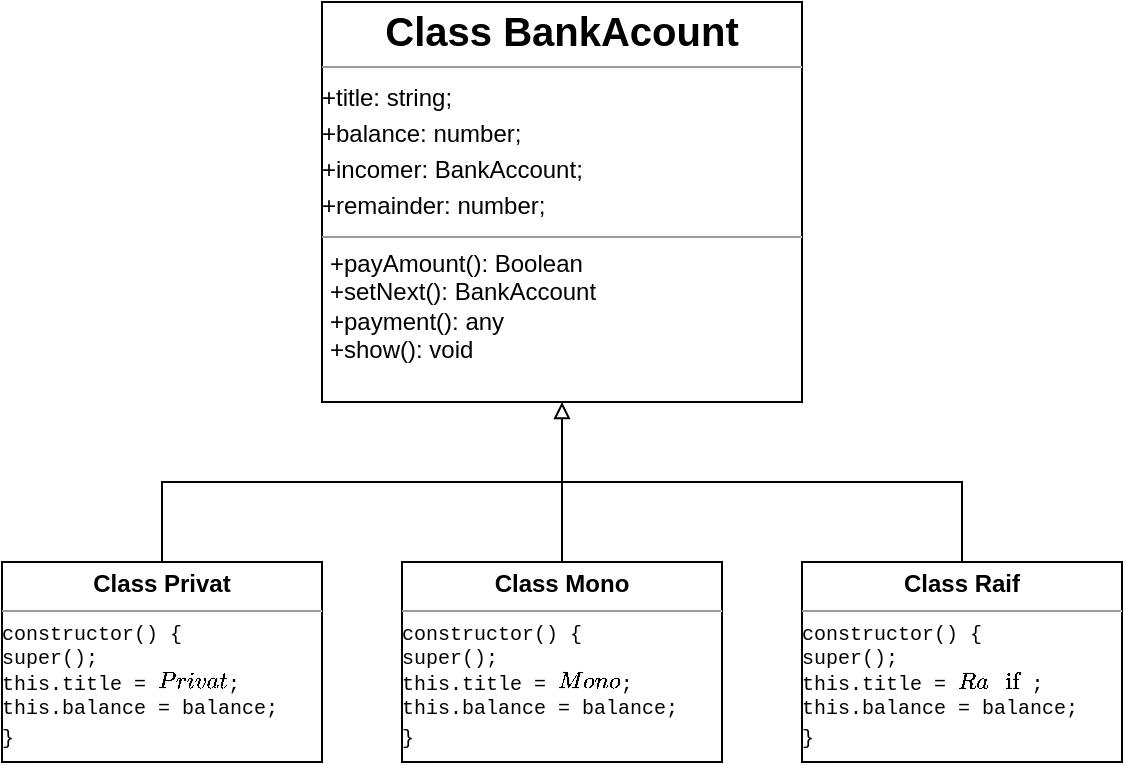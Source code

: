 <mxfile version="16.0.2" type="device" pages="10"><diagram id="sS_wvnrKtiLo4W0GZ44W" name="CoR"><mxGraphModel dx="1746" dy="1125" grid="1" gridSize="10" guides="1" tooltips="1" connect="1" arrows="1" fold="1" page="0" pageScale="1" pageWidth="827" pageHeight="1169" math="0" shadow="0"><root><mxCell id="t6cefvRmLIz1YrdxxtjX-0"/><mxCell id="t6cefvRmLIz1YrdxxtjX-1" parent="t6cefvRmLIz1YrdxxtjX-0"/><mxCell id="0MhxVq8Q-_PrkDxGIXTL-0" value="&lt;p style=&quot;margin: 4px 0px 0px ; text-align: center ; line-height: 1.1&quot;&gt;&lt;b&gt;&lt;font style=&quot;font-size: 20px&quot;&gt;Class BankAcount&lt;/font&gt;&lt;/b&gt;&lt;/p&gt;&lt;hr size=&quot;1&quot;&gt;&lt;div style=&quot;line-height: 18px&quot;&gt;&lt;div&gt;+title: string;&lt;/div&gt;&lt;div&gt;    +balance: number;&lt;/div&gt;&lt;div&gt;    +incomer: BankAccount;&lt;/div&gt;&lt;div&gt;    +remainder: number;&lt;/div&gt;&lt;/div&gt;&lt;hr size=&quot;1&quot;&gt;&lt;p style=&quot;margin: 0px 0px 0px 4px&quot;&gt;+payAmount(): Boolean&lt;/p&gt;&lt;p style=&quot;margin: 0px 0px 0px 4px&quot;&gt;+setNext():&amp;nbsp;BankAccount&lt;/p&gt;&lt;p style=&quot;margin: 0px 0px 0px 4px&quot;&gt;+payment(): any&lt;/p&gt;&lt;p style=&quot;margin: 0px 0px 0px 4px&quot;&gt;+show(): void&lt;/p&gt;" style="verticalAlign=top;align=left;overflow=fill;fontSize=12;fontFamily=Helvetica;html=1;" parent="t6cefvRmLIz1YrdxxtjX-1" vertex="1"><mxGeometry x="-440" y="-320" width="240" height="200" as="geometry"/></mxCell><mxCell id="0MhxVq8Q-_PrkDxGIXTL-14" value="" style="edgeStyle=orthogonalEdgeStyle;rounded=0;orthogonalLoop=1;jettySize=auto;html=1;fontFamily=Helvetica;fontSize=10;fontColor=#000000;endArrow=none;endFill=0;" parent="t6cefvRmLIz1YrdxxtjX-1" source="0MhxVq8Q-_PrkDxGIXTL-1" edge="1"><mxGeometry relative="1" as="geometry"><mxPoint x="-320" y="-80" as="targetPoint"/><Array as="points"><mxPoint x="-520" y="-80"/><mxPoint x="-520" y="-80"/></Array></mxGeometry></mxCell><mxCell id="0MhxVq8Q-_PrkDxGIXTL-1" value="&lt;p style=&quot;margin: 4px 0px 0px&quot;&gt;&lt;b&gt;Class&amp;nbsp;&lt;/b&gt;&lt;span&gt;&lt;b&gt;Privat&lt;/b&gt;&lt;/span&gt;&lt;/p&gt;&lt;hr size=&quot;1&quot;&gt;&lt;span style=&quot;font-family: &amp;#34;menlo&amp;#34; , &amp;#34;monaco&amp;#34; , &amp;#34;courier new&amp;#34; , monospace ; font-size: 10px&quot;&gt;&lt;div style=&quot;text-align: left&quot;&gt;&lt;span&gt;constructor() {&lt;/span&gt;&lt;/div&gt;&lt;/span&gt;&lt;span style=&quot;font-family: &amp;#34;menlo&amp;#34; , &amp;#34;monaco&amp;#34; , &amp;#34;courier new&amp;#34; , monospace ; font-size: 10px&quot;&gt;&lt;div style=&quot;text-align: left&quot;&gt;&lt;span&gt;super();&lt;/span&gt;&lt;/div&gt;&lt;/span&gt;&lt;span style=&quot;font-family: &amp;#34;menlo&amp;#34; , &amp;#34;monaco&amp;#34; , &amp;#34;courier new&amp;#34; , monospace ; font-size: 10px&quot;&gt;&lt;div style=&quot;text-align: left&quot;&gt;&lt;span&gt;this.title = `Privat`;&lt;/span&gt;&lt;/div&gt;&lt;/span&gt;&lt;span style=&quot;font-family: &amp;#34;menlo&amp;#34; , &amp;#34;monaco&amp;#34; , &amp;#34;courier new&amp;#34; , monospace ; font-size: 10px&quot;&gt;&lt;div style=&quot;text-align: left&quot;&gt;&lt;span&gt;this.balance = balance;&lt;/span&gt;&lt;/div&gt;&lt;/span&gt;&lt;div style=&quot;height: 2px ; font-size: 10px&quot;&gt;&lt;div style=&quot;font-family: &amp;#34;menlo&amp;#34; , &amp;#34;monaco&amp;#34; , &amp;#34;courier new&amp;#34; , monospace ; line-height: 18px&quot;&gt;&lt;div style=&quot;text-align: left&quot;&gt;    }&lt;/div&gt;&lt;/div&gt;&lt;/div&gt;" style="verticalAlign=top;align=center;overflow=fill;fontSize=12;fontFamily=Helvetica;html=1;labelBackgroundColor=none;fontColor=#000000;spacingLeft=5;horizontal=1;" parent="t6cefvRmLIz1YrdxxtjX-1" vertex="1"><mxGeometry x="-600" y="-40" width="160" height="100" as="geometry"/></mxCell><mxCell id="0MhxVq8Q-_PrkDxGIXTL-16" value="" style="edgeStyle=orthogonalEdgeStyle;rounded=0;orthogonalLoop=1;jettySize=auto;html=1;fontFamily=Helvetica;fontSize=10;fontColor=#000000;exitX=0.5;exitY=0;exitDx=0;exitDy=0;endArrow=none;endFill=0;" parent="t6cefvRmLIz1YrdxxtjX-1" source="0MhxVq8Q-_PrkDxGIXTL-4" edge="1"><mxGeometry relative="1" as="geometry"><mxPoint x="-120" y="-80" as="sourcePoint"/><mxPoint x="-320" y="-80" as="targetPoint"/><Array as="points"><mxPoint x="-120" y="-80"/></Array></mxGeometry></mxCell><mxCell id="0MhxVq8Q-_PrkDxGIXTL-4" value="&lt;p style=&quot;margin: 4px 0px 0px&quot;&gt;&lt;b&gt;Class&amp;nbsp;&lt;/b&gt;&lt;span&gt;&lt;b&gt;Raif&lt;/b&gt;&lt;/span&gt;&lt;/p&gt;&lt;hr size=&quot;1&quot;&gt;&lt;span style=&quot;font-family: &amp;#34;menlo&amp;#34; , &amp;#34;monaco&amp;#34; , &amp;#34;courier new&amp;#34; , monospace ; font-size: 10px&quot;&gt;&lt;div style=&quot;text-align: left&quot;&gt;&lt;span&gt;constructor() {&lt;/span&gt;&lt;/div&gt;&lt;/span&gt;&lt;span style=&quot;font-family: &amp;#34;menlo&amp;#34; , &amp;#34;monaco&amp;#34; , &amp;#34;courier new&amp;#34; , monospace ; font-size: 10px&quot;&gt;&lt;div style=&quot;text-align: left&quot;&gt;&lt;span&gt;super();&lt;/span&gt;&lt;/div&gt;&lt;/span&gt;&lt;span style=&quot;font-family: &amp;#34;menlo&amp;#34; , &amp;#34;monaco&amp;#34; , &amp;#34;courier new&amp;#34; , monospace ; font-size: 10px&quot;&gt;&lt;div style=&quot;text-align: left&quot;&gt;&lt;span&gt;this.title = `Raif`;&lt;/span&gt;&lt;/div&gt;&lt;/span&gt;&lt;span style=&quot;font-family: &amp;#34;menlo&amp;#34; , &amp;#34;monaco&amp;#34; , &amp;#34;courier new&amp;#34; , monospace ; font-size: 10px&quot;&gt;&lt;div style=&quot;text-align: left&quot;&gt;&lt;span&gt;this.balance = balance;&lt;/span&gt;&lt;/div&gt;&lt;/span&gt;&lt;div style=&quot;height: 2px ; font-size: 10px&quot;&gt;&lt;div style=&quot;font-family: &amp;#34;menlo&amp;#34; , &amp;#34;monaco&amp;#34; , &amp;#34;courier new&amp;#34; , monospace ; line-height: 18px&quot;&gt;&lt;div style=&quot;text-align: left&quot;&gt;    }&lt;/div&gt;&lt;/div&gt;&lt;/div&gt;" style="verticalAlign=top;align=center;overflow=fill;fontSize=12;fontFamily=Helvetica;html=1;labelBackgroundColor=none;fontColor=#000000;spacingLeft=5;horizontal=1;" parent="t6cefvRmLIz1YrdxxtjX-1" vertex="1"><mxGeometry x="-200" y="-40" width="160" height="100" as="geometry"/></mxCell><mxCell id="0MhxVq8Q-_PrkDxGIXTL-10" value="" style="edgeStyle=orthogonalEdgeStyle;rounded=0;orthogonalLoop=1;jettySize=auto;html=1;fontFamily=Helvetica;fontSize=10;fontColor=#000000;endArrow=block;endFill=0;" parent="t6cefvRmLIz1YrdxxtjX-1" source="0MhxVq8Q-_PrkDxGIXTL-5" target="0MhxVq8Q-_PrkDxGIXTL-0" edge="1"><mxGeometry relative="1" as="geometry"/></mxCell><mxCell id="0MhxVq8Q-_PrkDxGIXTL-5" value="&lt;p style=&quot;margin: 4px 0px 0px&quot;&gt;&lt;b&gt;Class&amp;nbsp;&lt;/b&gt;&lt;span&gt;&lt;b&gt;Mono&lt;/b&gt;&lt;/span&gt;&lt;/p&gt;&lt;hr size=&quot;1&quot;&gt;&lt;span style=&quot;font-family: &amp;#34;menlo&amp;#34; , &amp;#34;monaco&amp;#34; , &amp;#34;courier new&amp;#34; , monospace ; font-size: 10px&quot;&gt;&lt;div style=&quot;text-align: left&quot;&gt;&lt;span&gt;constructor() {&lt;/span&gt;&lt;/div&gt;&lt;/span&gt;&lt;span style=&quot;font-family: &amp;#34;menlo&amp;#34; , &amp;#34;monaco&amp;#34; , &amp;#34;courier new&amp;#34; , monospace ; font-size: 10px&quot;&gt;&lt;div style=&quot;text-align: left&quot;&gt;&lt;span&gt;super();&lt;/span&gt;&lt;/div&gt;&lt;/span&gt;&lt;span style=&quot;font-family: &amp;#34;menlo&amp;#34; , &amp;#34;monaco&amp;#34; , &amp;#34;courier new&amp;#34; , monospace ; font-size: 10px&quot;&gt;&lt;div style=&quot;text-align: left&quot;&gt;&lt;span&gt;this.title = `Mono`;&lt;/span&gt;&lt;/div&gt;&lt;/span&gt;&lt;span style=&quot;font-family: &amp;#34;menlo&amp;#34; , &amp;#34;monaco&amp;#34; , &amp;#34;courier new&amp;#34; , monospace ; font-size: 10px&quot;&gt;&lt;div style=&quot;text-align: left&quot;&gt;&lt;span&gt;this.balance = balance;&lt;/span&gt;&lt;/div&gt;&lt;/span&gt;&lt;div style=&quot;height: 2px ; font-size: 10px&quot;&gt;&lt;div style=&quot;font-family: &amp;#34;menlo&amp;#34; , &amp;#34;monaco&amp;#34; , &amp;#34;courier new&amp;#34; , monospace ; line-height: 18px&quot;&gt;&lt;div style=&quot;text-align: left&quot;&gt;    }&lt;/div&gt;&lt;/div&gt;&lt;/div&gt;" style="verticalAlign=top;align=center;overflow=fill;fontSize=12;fontFamily=Helvetica;html=1;labelBackgroundColor=none;fontColor=#000000;spacingLeft=5;horizontal=1;" parent="t6cefvRmLIz1YrdxxtjX-1" vertex="1"><mxGeometry x="-400" y="-40" width="160" height="100" as="geometry"/></mxCell></root></mxGraphModel></diagram><diagram id="z1yYvHLgSdoSyjHG06Wo" name="Command"><mxGraphModel dx="788" dy="1004" grid="1" gridSize="10" guides="1" tooltips="1" connect="1" arrows="1" fold="1" page="0" pageScale="1" pageWidth="827" pageHeight="1169" math="0" shadow="0"><root><mxCell id="H1tzD2vakrldZ4OL-UqJ-0"/><mxCell id="H1tzD2vakrldZ4OL-UqJ-1" parent="H1tzD2vakrldZ4OL-UqJ-0"/><mxCell id="H1tzD2vakrldZ4OL-UqJ-2" value="&lt;p style=&quot;margin: 0px ; margin-top: 4px ; text-align: center&quot;&gt;&lt;i&gt;&amp;lt;&amp;lt;Interface&amp;gt;&amp;gt;&lt;/i&gt;&lt;br&gt;&lt;b&gt;Command&lt;/b&gt;&lt;/p&gt;&lt;hr size=&quot;1&quot;&gt;&lt;div style=&quot;font-family: &amp;#34;menlo&amp;#34; , &amp;#34;monaco&amp;#34; , &amp;#34;courier new&amp;#34; , monospace ; line-height: 18px&quot;&gt;&lt;div&gt;&amp;nbsp;execute(): any;&lt;/div&gt;&lt;div&gt;    &amp;nbsp;undo(): any;&lt;/div&gt;&lt;/div&gt;" style="verticalAlign=top;align=left;overflow=fill;fontSize=12;fontFamily=Helvetica;html=1;labelBackgroundColor=none;fontColor=#000000;" vertex="1" parent="H1tzD2vakrldZ4OL-UqJ-1"><mxGeometry x="120" y="-90" width="200" height="90" as="geometry"/></mxCell><mxCell id="crQU0XXC10P_HxTtTCYD-4" value="" style="edgeStyle=elbowEdgeStyle;rounded=0;orthogonalLoop=1;jettySize=auto;elbow=vertical;html=1;fontFamily=Helvetica;fontSize=10;fontColor=#000000;endArrow=open;endFill=0;entryX=0.5;entryY=1;entryDx=0;entryDy=0;exitX=0.5;exitY=0;exitDx=0;exitDy=0;" edge="1" parent="H1tzD2vakrldZ4OL-UqJ-1" source="H1tzD2vakrldZ4OL-UqJ-3" target="H1tzD2vakrldZ4OL-UqJ-7"><mxGeometry relative="1" as="geometry"><mxPoint x="220" y="175" as="targetPoint"/><Array as="points"><mxPoint x="160" y="240"/></Array></mxGeometry></mxCell><mxCell id="H1tzD2vakrldZ4OL-UqJ-3" value="&lt;p style=&quot;margin: 0px ; margin-top: 4px ; text-align: center&quot;&gt;&lt;b&gt;Class TV&lt;/b&gt;&lt;/p&gt;&lt;hr size=&quot;1&quot;&gt;&lt;p style=&quot;margin: 0px ; margin-left: 4px&quot;&gt;+state: Boolean&lt;/p&gt;&lt;hr size=&quot;1&quot;&gt;&lt;p style=&quot;margin: 0px ; margin-left: 4px&quot;&gt;+on()&lt;/p&gt;&lt;p style=&quot;margin: 0px ; margin-left: 4px&quot;&gt;+off()&lt;/p&gt;" style="verticalAlign=top;align=left;overflow=fill;fontSize=12;fontFamily=Helvetica;html=1;labelBackgroundColor=none;fontColor=#000000;" vertex="1" parent="H1tzD2vakrldZ4OL-UqJ-1"><mxGeometry x="140" y="280" width="160" height="90" as="geometry"/></mxCell><mxCell id="H1tzD2vakrldZ4OL-UqJ-10" value="" style="edgeStyle=elbowEdgeStyle;rounded=0;orthogonalLoop=1;jettySize=auto;elbow=vertical;html=1;fontFamily=Helvetica;fontSize=10;fontColor=#000000;endArrow=block;endFill=0;entryX=0.5;entryY=1;entryDx=0;entryDy=0;" edge="1" parent="H1tzD2vakrldZ4OL-UqJ-1" source="H1tzD2vakrldZ4OL-UqJ-7" target="H1tzD2vakrldZ4OL-UqJ-2"><mxGeometry relative="1" as="geometry"><mxPoint x="200" y="37" as="targetPoint"/><Array as="points"><mxPoint x="80" y="40"/></Array></mxGeometry></mxCell><mxCell id="H1tzD2vakrldZ4OL-UqJ-7" value="&lt;p style=&quot;margin: 0px ; margin-top: 4px ; text-align: center&quot;&gt;&lt;b&gt;Class onTV&lt;/b&gt;&lt;/p&gt;&lt;hr size=&quot;1&quot;&gt;&lt;p style=&quot;margin: 0px ; margin-left: 4px&quot;&gt;+ television: TV&lt;/p&gt;&lt;hr size=&quot;1&quot;&gt;&lt;p style=&quot;margin: 0px ; margin-left: 4px&quot;&gt;+ constructor(television: TV){&lt;/p&gt;&lt;p style=&quot;margin: 0px ; margin-left: 4px&quot;&gt;&amp;nbsp; &amp;nbsp; &amp;nbsp; this.television=television&lt;/p&gt;&lt;p style=&quot;margin: 0px ; margin-left: 4px&quot;&gt;}&lt;/p&gt;&lt;p style=&quot;margin: 0px ; margin-left: 4px&quot;&gt;&lt;span&gt;+ execute()&lt;/span&gt;&lt;/p&gt;&lt;p style=&quot;margin: 0px ; margin-left: 4px&quot;&gt;+ undo()&lt;/p&gt;&lt;p style=&quot;margin: 0px ; margin-left: 4px&quot;&gt;&lt;br&gt;&lt;/p&gt;" style="verticalAlign=top;align=left;overflow=fill;fontSize=12;fontFamily=Helvetica;html=1;labelBackgroundColor=none;fontColor=#000000;" vertex="1" parent="H1tzD2vakrldZ4OL-UqJ-1"><mxGeometry y="80" width="160" height="130" as="geometry"/></mxCell><mxCell id="H1tzD2vakrldZ4OL-UqJ-12" value="" style="edgeStyle=elbowEdgeStyle;rounded=0;orthogonalLoop=1;jettySize=auto;elbow=vertical;html=1;fontFamily=Helvetica;fontSize=10;fontColor=#000000;endArrow=block;endFill=0;entryX=0.5;entryY=1;entryDx=0;entryDy=0;" edge="1" parent="H1tzD2vakrldZ4OL-UqJ-1" source="H1tzD2vakrldZ4OL-UqJ-8" target="H1tzD2vakrldZ4OL-UqJ-2"><mxGeometry relative="1" as="geometry"><mxPoint x="240" y="40" as="targetPoint"/><Array as="points"><mxPoint x="230" y="40"/></Array></mxGeometry></mxCell><mxCell id="crQU0XXC10P_HxTtTCYD-6" value="" style="edgeStyle=elbowEdgeStyle;rounded=0;orthogonalLoop=1;jettySize=auto;elbow=vertical;html=1;fontFamily=Helvetica;fontSize=10;fontColor=#000000;endArrow=none;endFill=0;exitX=0.5;exitY=1;exitDx=0;exitDy=0;startArrow=open;startFill=0;" edge="1" parent="H1tzD2vakrldZ4OL-UqJ-1" source="H1tzD2vakrldZ4OL-UqJ-8"><mxGeometry relative="1" as="geometry"><mxPoint x="220" y="240" as="targetPoint"/><Array as="points"><mxPoint x="290" y="240"/></Array></mxGeometry></mxCell><mxCell id="H1tzD2vakrldZ4OL-UqJ-8" value="&lt;p style=&quot;margin: 0px ; margin-top: 4px ; text-align: center&quot;&gt;&lt;b&gt;Class offTV&lt;/b&gt;&lt;/p&gt;&lt;hr size=&quot;1&quot;&gt;&lt;p style=&quot;margin: 0px ; margin-left: 4px&quot;&gt;+ television: TV&lt;br&gt;&lt;/p&gt;&lt;hr size=&quot;1&quot;&gt;&lt;p style=&quot;margin: 0px 0px 0px 4px&quot;&gt;+ constructor(television: TV){&lt;/p&gt;&lt;p style=&quot;margin: 0px 0px 0px 4px&quot;&gt;&amp;nbsp; &amp;nbsp; &amp;nbsp; this.television=television&lt;/p&gt;&lt;p style=&quot;margin: 0px 0px 0px 4px&quot;&gt;}&lt;/p&gt;&lt;p style=&quot;margin: 0px 0px 0px 4px&quot;&gt;+ execute()&lt;/p&gt;&lt;p style=&quot;margin: 0px 0px 0px 4px&quot;&gt;+ undo()&lt;/p&gt;" style="verticalAlign=top;align=left;overflow=fill;fontSize=12;fontFamily=Helvetica;html=1;labelBackgroundColor=none;fontColor=#000000;" vertex="1" parent="H1tzD2vakrldZ4OL-UqJ-1"><mxGeometry x="280" y="80" width="160" height="130" as="geometry"/></mxCell><mxCell id="crQU0XXC10P_HxTtTCYD-2" value="" style="edgeStyle=elbowEdgeStyle;rounded=0;orthogonalLoop=1;jettySize=auto;elbow=vertical;html=1;fontFamily=Helvetica;fontSize=10;fontColor=#000000;endArrow=open;endFill=0;entryX=1;entryY=0.5;entryDx=0;entryDy=0;" edge="1" parent="H1tzD2vakrldZ4OL-UqJ-1" source="crQU0XXC10P_HxTtTCYD-0" target="H1tzD2vakrldZ4OL-UqJ-2"><mxGeometry relative="1" as="geometry"><mxPoint x="330" y="-45" as="targetPoint"/></mxGeometry></mxCell><mxCell id="crQU0XXC10P_HxTtTCYD-0" value="&lt;p style=&quot;margin: 0px ; margin-top: 4px ; text-align: center&quot;&gt;&lt;b&gt;Class Remote&lt;/b&gt;&lt;/p&gt;&lt;hr size=&quot;1&quot;&gt;&lt;p style=&quot;margin: 0px ; margin-left: 4px&quot;&gt;+ onCommand: Command&lt;/p&gt;&lt;p style=&quot;margin: 0px ; margin-left: 4px&quot;&gt;+ offCommand: Command&lt;/p&gt;&lt;hr size=&quot;1&quot;&gt;&lt;p style=&quot;margin: 0px ; margin-left: 4px&quot;&gt;+ setCommand(onCommand,&amp;nbsp;&lt;/p&gt;&lt;p style=&quot;margin: 0px ; margin-left: 4px&quot;&gt;offCommand)&lt;/p&gt;&lt;p style=&quot;margin: 0px ; margin-left: 4px&quot;&gt;+ onButtonClick(): Boolean&lt;/p&gt;&lt;p style=&quot;margin: 0px ; margin-left: 4px&quot;&gt;+ offButtonClick(): Boolean&lt;/p&gt;" style="verticalAlign=top;align=left;overflow=fill;fontSize=12;fontFamily=Helvetica;html=1;labelBackgroundColor=none;fontColor=#000000;" vertex="1" parent="H1tzD2vakrldZ4OL-UqJ-1"><mxGeometry x="440" y="-130" width="200" height="170" as="geometry"/></mxCell></root></mxGraphModel></diagram><diagram id="FwqawCtIgLi1O-3q_Uw3" name="Iterator"><mxGraphModel dx="652" dy="900" grid="1" gridSize="10" guides="1" tooltips="1" connect="1" arrows="1" fold="1" page="0" pageScale="1" pageWidth="827" pageHeight="1169" math="0" shadow="0"><root><mxCell id="TR5ZRWvYk2mwZZAJyzDm-0"/><mxCell id="TR5ZRWvYk2mwZZAJyzDm-1" parent="TR5ZRWvYk2mwZZAJyzDm-0"/><mxCell id="q1feqaMyxwrKOlFFMmMz-3" style="edgeStyle=elbowEdgeStyle;rounded=0;orthogonalLoop=1;jettySize=auto;elbow=vertical;html=1;exitX=0.5;exitY=0;exitDx=0;exitDy=0;fontFamily=Helvetica;fontSize=10;fontColor=#000000;startArrow=none;startFill=0;endArrow=none;endFill=0;dashed=1;" edge="1" parent="TR5ZRWvYk2mwZZAJyzDm-1" source="TR5ZRWvYk2mwZZAJyzDm-2"><mxGeometry relative="1" as="geometry"><mxPoint x="280" as="targetPoint"/><Array as="points"><mxPoint x="220"/></Array></mxGeometry></mxCell><mxCell id="TR5ZRWvYk2mwZZAJyzDm-2" value="&lt;p style=&quot;margin: 0px ; margin-top: 4px ; text-align: center&quot;&gt;&lt;b&gt;Class&amp;nbsp;&lt;/b&gt;&lt;span style=&quot;text-align: left&quot;&gt;&lt;b&gt;IteratorArray&lt;/b&gt;&lt;/span&gt;&lt;/p&gt;&lt;hr size=&quot;1&quot;&gt;&lt;p style=&quot;margin: 0px ; margin-left: 4px&quot;&gt;+ index: number&lt;/p&gt;&lt;p style=&quot;margin: 0px ; margin-left: 4px&quot;&gt;+ elements: any[ ]&lt;/p&gt;&lt;hr size=&quot;1&quot;&gt;&lt;p style=&quot;margin: 0px ; margin-left: 4px&quot;&gt;+ constructor(el: any[ ]){&lt;/p&gt;&lt;p style=&quot;margin: 0px ; margin-left: 4px&quot;&gt;&amp;nbsp; &amp;nbsp;this.index = 0;&lt;/p&gt;&lt;div style=&quot;line-height: 18px&quot;&gt;&lt;div&gt;        &amp;nbsp; &amp;nbsp; this.elements = el;&amp;nbsp;&lt;/div&gt;&lt;div&gt;&amp;nbsp;}&lt;/div&gt;&lt;/div&gt;&lt;p style=&quot;margin: 0px ; margin-left: 4px&quot;&gt;+ next(): any[ ]&lt;/p&gt;&lt;p style=&quot;margin: 0px ; margin-left: 4px&quot;&gt;+ hasNext(): Boolean&lt;/p&gt;" style="verticalAlign=top;align=left;overflow=fill;fontSize=12;fontFamily=Helvetica;html=1;labelBackgroundColor=none;fontColor=#000000;" vertex="1" parent="TR5ZRWvYk2mwZZAJyzDm-1"><mxGeometry x="80" y="40" width="160" height="200" as="geometry"/></mxCell><mxCell id="q1feqaMyxwrKOlFFMmMz-2" style="edgeStyle=elbowEdgeStyle;rounded=0;orthogonalLoop=1;jettySize=auto;elbow=vertical;html=1;exitX=0.5;exitY=0;exitDx=0;exitDy=0;fontFamily=Helvetica;fontSize=10;fontColor=#000000;startArrow=none;startFill=0;endArrow=block;endFill=0;entryX=0.5;entryY=1;entryDx=0;entryDy=0;dashed=1;" edge="1" parent="TR5ZRWvYk2mwZZAJyzDm-1" source="q1feqaMyxwrKOlFFMmMz-0" target="q1feqaMyxwrKOlFFMmMz-1"><mxGeometry relative="1" as="geometry"><mxPoint x="280" y="-30" as="targetPoint"/></mxGeometry></mxCell><mxCell id="q1feqaMyxwrKOlFFMmMz-0" value="&lt;p style=&quot;margin: 0px ; margin-top: 4px ; text-align: center&quot;&gt;&lt;b&gt;Class&amp;nbsp;&lt;/b&gt;&lt;span style=&quot;text-align: left&quot;&gt;&lt;b&gt;IteratorObject&lt;/b&gt;&lt;/span&gt;&lt;/p&gt;&lt;hr size=&quot;1&quot;&gt;&lt;p style=&quot;margin: 0px ; margin-left: 4px&quot;&gt;+ index: number&lt;/p&gt;&lt;p style=&quot;margin: 0px ; margin-left: 4px&quot;&gt;+ elements: Object&lt;/p&gt;&lt;p style=&quot;margin: 0px ; margin-left: 4px&quot;&gt;+ keys: any&lt;/p&gt;&lt;hr size=&quot;1&quot;&gt;&lt;p style=&quot;margin: 0px ; margin-left: 4px&quot;&gt;+ constructor(el: any[ ]){&lt;/p&gt;&lt;p style=&quot;margin: 0px ; margin-left: 4px&quot;&gt;&amp;nbsp; &amp;nbsp;this.index = 0;&lt;/p&gt;&lt;div style=&quot;line-height: 18px&quot;&gt;&lt;div&gt;        &amp;nbsp; &amp;nbsp; this.elements = el;&amp;nbsp;&lt;/div&gt;&lt;div&gt;&amp;nbsp;}&lt;/div&gt;&lt;/div&gt;&lt;p style=&quot;margin: 0px ; margin-left: 4px&quot;&gt;+ next(): any[ ]&lt;/p&gt;&lt;p style=&quot;margin: 0px ; margin-left: 4px&quot;&gt;+ hasNext(): Boolean&lt;/p&gt;" style="verticalAlign=top;align=left;overflow=fill;fontSize=12;fontFamily=Helvetica;html=1;labelBackgroundColor=none;fontColor=#000000;" vertex="1" parent="TR5ZRWvYk2mwZZAJyzDm-1"><mxGeometry x="320" y="40" width="160" height="200" as="geometry"/></mxCell><mxCell id="q1feqaMyxwrKOlFFMmMz-1" value="&lt;p style=&quot;margin: 0px ; margin-top: 4px ; text-align: center&quot;&gt;&lt;i&gt;&amp;lt;&amp;lt;Interface&amp;gt;&amp;gt;&lt;/i&gt;&lt;br&gt;&lt;/p&gt;&lt;div style=&quot;text-align: center ; line-height: 18px&quot;&gt;&lt;b&gt;IteratorInterface&lt;/b&gt;&lt;/div&gt;&lt;hr size=&quot;1&quot;&gt;&lt;p style=&quot;margin: 0px ; margin-left: 4px&quot;&gt;+ index: number&lt;/p&gt;&lt;p style=&quot;margin: 0px ; margin-left: 4px&quot;&gt;+ elements: any&lt;/p&gt;&lt;p style=&quot;margin: 0px ; margin-left: 4px&quot;&gt;+ keys?: any&lt;/p&gt;&lt;p style=&quot;margin: 0px ; margin-left: 4px&quot;&gt;&lt;br&gt;&lt;/p&gt;" style="verticalAlign=top;align=left;overflow=fill;fontSize=12;fontFamily=Helvetica;html=1;labelBackgroundColor=none;fontColor=#000000;" vertex="1" parent="TR5ZRWvYk2mwZZAJyzDm-1"><mxGeometry x="200" y="-140" width="160" height="100" as="geometry"/></mxCell></root></mxGraphModel></diagram><diagram id="OR55NX5syvj0NXrPl-i8" name="mediator"><mxGraphModel dx="1052" dy="500" grid="1" gridSize="10" guides="1" tooltips="1" connect="1" arrows="1" fold="1" page="0" pageScale="1" pageWidth="827" pageHeight="1169" math="0" shadow="0"><root><mxCell id="rCIZRbYfME8Z3tH2trpc-0"/><mxCell id="rCIZRbYfME8Z3tH2trpc-1" parent="rCIZRbYfME8Z3tH2trpc-0"/><mxCell id="rCIZRbYfME8Z3tH2trpc-2" value="&lt;p style=&quot;margin: 0px ; margin-top: 4px ; text-align: center&quot;&gt;&lt;b&gt;Class ChatRoom&lt;/b&gt;&lt;/p&gt;&lt;hr size=&quot;1&quot;&gt;&lt;p style=&quot;margin: 0px ; margin-left: 4px&quot;&gt;+ sender: string&lt;/p&gt;&lt;hr size=&quot;1&quot;&gt;&lt;p style=&quot;margin: 0px ; margin-left: 4px&quot;&gt;+ sendMessage(): void&lt;/p&gt;" style="verticalAlign=top;align=left;overflow=fill;fontSize=12;fontFamily=Helvetica;html=1;labelBackgroundColor=none;fontColor=#000000;" vertex="1" parent="rCIZRbYfME8Z3tH2trpc-1"><mxGeometry x="-80" y="80" width="200" height="120" as="geometry"/></mxCell><mxCell id="t3jGTSYOf2CuKweh3a6z-1" style="edgeStyle=elbowEdgeStyle;rounded=0;orthogonalLoop=1;jettySize=auto;elbow=vertical;html=1;exitX=0;exitY=0.5;exitDx=0;exitDy=0;entryX=1;entryY=0.5;entryDx=0;entryDy=0;fontFamily=Helvetica;fontSize=10;fontColor=#000000;startArrow=open;startFill=0;endArrow=open;endFill=0;" edge="1" parent="rCIZRbYfME8Z3tH2trpc-1" source="rCIZRbYfME8Z3tH2trpc-3" target="rCIZRbYfME8Z3tH2trpc-2"><mxGeometry relative="1" as="geometry"/></mxCell><mxCell id="rCIZRbYfME8Z3tH2trpc-3" value="&lt;p style=&quot;margin: 0px ; margin-top: 4px ; text-align: center&quot;&gt;&lt;b&gt;Class User&lt;/b&gt;&lt;/p&gt;&lt;hr size=&quot;1&quot;&gt;&lt;p style=&quot;margin: 0px ; margin-left: 4px&quot;&gt;+ name: string&lt;/p&gt;&lt;p style=&quot;margin: 0px ; margin-left: 4px&quot;&gt;+ chat: ChatRoom&lt;/p&gt;&lt;hr size=&quot;1&quot;&gt;&lt;p style=&quot;margin: 0px ; margin-left: 4px&quot;&gt;+ constructor(name, chat){&lt;/p&gt;&lt;p style=&quot;margin: 0px ; margin-left: 4px&quot;&gt;&amp;nbsp; &amp;nbsp;this.name = name;&lt;/p&gt;&lt;p style=&quot;margin: 0px ; margin-left: 4px&quot;&gt;&amp;nbsp; &amp;nbsp;this.chat = chat;&lt;/p&gt;&lt;p style=&quot;margin: 0px ; margin-left: 4px&quot;&gt;}&lt;/p&gt;&lt;p style=&quot;margin: 0px ; margin-left: 4px&quot;&gt;+ getName(): string&lt;/p&gt;&lt;p style=&quot;margin: 0px ; margin-left: 4px&quot;&gt;+ send(): any&lt;/p&gt;" style="verticalAlign=top;align=left;overflow=fill;fontSize=12;fontFamily=Helvetica;html=1;labelBackgroundColor=none;fontColor=#000000;" vertex="1" parent="rCIZRbYfME8Z3tH2trpc-1"><mxGeometry x="240" y="60" width="200" height="160" as="geometry"/></mxCell></root></mxGraphModel></diagram><diagram id="glaLaev3u397sE1-RXre" name="memento"><mxGraphModel dx="1052" dy="500" grid="1" gridSize="10" guides="1" tooltips="1" connect="1" arrows="1" fold="1" page="0" pageScale="1" pageWidth="827" pageHeight="1169" math="0" shadow="0"><root><mxCell id="O4FYWPBVo0nb_YKa5r-z-0"/><mxCell id="O4FYWPBVo0nb_YKa5r-z-1" parent="O4FYWPBVo0nb_YKa5r-z-0"/><mxCell id="O4FYWPBVo0nb_YKa5r-z-2" value="&lt;p style=&quot;margin: 0px ; margin-top: 4px ; text-align: center&quot;&gt;&lt;b&gt;Class GameCharacter&lt;/b&gt;&lt;/p&gt;&lt;hr size=&quot;1&quot;&gt;&lt;p style=&quot;margin: 0px ; margin-left: 4px&quot;&gt;+ score1: number&lt;/p&gt;&lt;p style=&quot;margin: 0px ; margin-left: 4px&quot;&gt;+ level1: number&lt;/p&gt;&lt;p style=&quot;margin: 0px ; margin-left: 4px&quot;&gt;+ health1: number&lt;/p&gt;&lt;hr size=&quot;1&quot;&gt;&lt;p style=&quot;margin: 0px ; margin-left: 4px&quot;&gt;+ constructor() {&lt;/p&gt;&lt;p style=&quot;margin: 0px ; margin-left: 4px&quot;&gt;&lt;span&gt;&lt;/span&gt;&amp;nbsp; &amp;nbsp; this.score1 = 0;&lt;br&gt;&lt;/p&gt;&lt;div style=&quot;line-height: 18px&quot;&gt;&lt;div&gt;&amp;nbsp; &amp;nbsp; &amp;nbsp;this.level1 = 0;&lt;/div&gt;&lt;div&gt;        &amp;nbsp; &amp;nbsp; &amp;nbsp;this.health1 = 100;&lt;/div&gt;&lt;div&gt;&amp;nbsp; &amp;nbsp;}&lt;/div&gt;&lt;/div&gt;&lt;p style=&quot;margin: 0px ; margin-left: 4px&quot;&gt;+ getScore(): number&lt;/p&gt;&lt;p style=&quot;margin: 0px ; margin-left: 4px&quot;&gt;+ registerKill(): void&lt;/p&gt;&lt;p style=&quot;margin: 0px ; margin-left: 4px&quot;&gt;+ progressToNextLevel(): void&lt;/p&gt;&lt;p style=&quot;margin: 0px ; margin-left: 4px&quot;&gt;+ getHealth(): number&lt;/p&gt;&lt;p style=&quot;margin: 0px ; margin-left: 4px&quot;&gt;+ damage(points: number): void&lt;/p&gt;&lt;p style=&quot;margin: 0px ; margin-left: 4px&quot;&gt;+ status(): string&lt;/p&gt;&lt;p style=&quot;margin: 0px ; margin-left: 4px&quot;&gt;+ get memento(): Memento&lt;/p&gt;&lt;p style=&quot;margin: 0px ; margin-left: 4px&quot;&gt;+ set memento(value: Memento)&lt;/p&gt;" style="verticalAlign=top;align=left;overflow=fill;fontSize=12;fontFamily=Helvetica;html=1;labelBackgroundColor=none;fontColor=#000000;" vertex="1" parent="O4FYWPBVo0nb_YKa5r-z-1"><mxGeometry x="200" y="160" width="200" height="280" as="geometry"/></mxCell><mxCell id="O4FYWPBVo0nb_YKa5r-z-4" value="&lt;p style=&quot;margin: 0px ; margin-top: 4px ; text-align: center&quot;&gt;&lt;b&gt;Class Memento&lt;/b&gt;&lt;/p&gt;&lt;hr size=&quot;1&quot;&gt;&lt;p style=&quot;margin: 0px ; margin-left: 4px&quot;&gt;+ score: number&lt;/p&gt;&lt;p style=&quot;margin: 0px ; margin-left: 4px&quot;&gt;+ level: number&lt;/p&gt;&lt;p style=&quot;margin: 0px ; margin-left: 4px&quot;&gt;+ health: number&lt;/p&gt;&lt;hr size=&quot;1&quot;&gt;&lt;p style=&quot;margin: 0px ; margin-left: 4px&quot;&gt;+ constructor(score, level, health) {&lt;/p&gt;&lt;p style=&quot;margin: 0px ; margin-left: 4px&quot;&gt;&amp;nbsp; &amp;nbsp; &amp;nbsp;this.score = score;&lt;/p&gt;&lt;p style=&quot;margin: 0px ; margin-left: 4px&quot;&gt;&amp;nbsp; &amp;nbsp; &amp;nbsp;this.level = level;&lt;/p&gt;&lt;p style=&quot;margin: 0px ; margin-left: 4px&quot;&gt;&amp;nbsp; &amp;nbsp; &amp;nbsp;this.health = health;&lt;/p&gt;&lt;p style=&quot;margin: 0px ; margin-left: 4px&quot;&gt;&amp;nbsp; &amp;nbsp;}&lt;/p&gt;" style="verticalAlign=top;align=left;overflow=fill;fontSize=12;fontFamily=Helvetica;html=1;labelBackgroundColor=none;fontColor=#000000;" vertex="1" parent="O4FYWPBVo0nb_YKa5r-z-1"><mxGeometry x="200" y="480" width="200" height="160" as="geometry"/></mxCell><mxCell id="O4FYWPBVo0nb_YKa5r-z-5" value="&lt;p style=&quot;margin: 0px ; margin-top: 4px ; text-align: center&quot;&gt;&lt;b&gt;Class CareTaker&lt;/b&gt;&lt;/p&gt;&lt;hr size=&quot;1&quot;&gt;&lt;p style=&quot;margin: 0px ; margin-left: 4px&quot;&gt;+ originator1: GameCharacter&lt;/p&gt;&lt;p style=&quot;margin: 0px ; margin-left: 4px&quot;&gt;+ mementos1: Memento[]&lt;/p&gt;&lt;hr size=&quot;1&quot;&gt;&lt;p style=&quot;margin: 0px ; margin-left: 4px&quot;&gt;+ save(): void;&lt;/p&gt;&lt;p style=&quot;margin: 0px ; margin-left: 4px&quot;&gt;+ restore(index: number): void&lt;/p&gt;" style="verticalAlign=top;align=left;overflow=fill;fontSize=12;fontFamily=Helvetica;html=1;labelBackgroundColor=none;fontColor=#000000;" vertex="1" parent="O4FYWPBVo0nb_YKa5r-z-1"><mxGeometry x="-160" y="400" width="200" height="120" as="geometry"/></mxCell><mxCell id="O4FYWPBVo0nb_YKa5r-z-10" value="" style="endArrow=open;html=1;endSize=12;startArrow=diamondThin;startSize=14;startFill=0;edgeStyle=orthogonalEdgeStyle;align=left;verticalAlign=bottom;rounded=0;fontFamily=Helvetica;fontSize=10;fontColor=#000000;elbow=vertical;exitX=1.002;exitY=0.331;exitDx=0;exitDy=0;exitPerimeter=0;entryX=0;entryY=0.5;entryDx=0;entryDy=0;" edge="1" parent="O4FYWPBVo0nb_YKa5r-z-1" source="O4FYWPBVo0nb_YKa5r-z-5" target="O4FYWPBVo0nb_YKa5r-z-2"><mxGeometry x="-1" y="3" relative="1" as="geometry"><mxPoint x="30" y="380" as="sourcePoint"/><mxPoint x="160" y="280" as="targetPoint"/><Array as="points"><mxPoint x="120" y="440"/><mxPoint x="120" y="300"/></Array></mxGeometry></mxCell><mxCell id="O4FYWPBVo0nb_YKa5r-z-11" value="" style="endArrow=open;html=1;endSize=12;startArrow=diamondThin;startSize=14;startFill=0;edgeStyle=orthogonalEdgeStyle;align=left;verticalAlign=bottom;rounded=0;fontFamily=Helvetica;fontSize=10;fontColor=#000000;elbow=vertical;entryX=0;entryY=0.5;entryDx=0;entryDy=0;" edge="1" parent="O4FYWPBVo0nb_YKa5r-z-1" target="O4FYWPBVo0nb_YKa5r-z-4"><mxGeometry x="-1" y="3" relative="1" as="geometry"><mxPoint x="40" y="480" as="sourcePoint"/><mxPoint x="120" y="640" as="targetPoint"/><Array as="points"><mxPoint x="120" y="480"/><mxPoint x="120" y="560"/></Array></mxGeometry></mxCell></root></mxGraphModel></diagram><diagram id="CqMryxydT4jL7DzUthvY" name="observer"><mxGraphModel dx="1068" dy="500" grid="1" gridSize="10" guides="1" tooltips="1" connect="1" arrows="1" fold="1" page="0" pageScale="1" pageWidth="827" pageHeight="1169" math="0" shadow="0"><root><mxCell id="Z8kgQnloTT0N06sFNO0O-0"/><mxCell id="Z8kgQnloTT0N06sFNO0O-1" parent="Z8kgQnloTT0N06sFNO0O-0"/><mxCell id="Z8kgQnloTT0N06sFNO0O-10" style="edgeStyle=elbowEdgeStyle;rounded=0;orthogonalLoop=1;jettySize=auto;elbow=vertical;html=1;exitX=0.5;exitY=0;exitDx=0;exitDy=0;entryX=0.5;entryY=1;entryDx=0;entryDy=0;fontFamily=Helvetica;fontSize=10;fontColor=#000000;startArrow=none;startFill=0;endArrow=block;endFill=0;" edge="1" parent="Z8kgQnloTT0N06sFNO0O-1" source="Z8kgQnloTT0N06sFNO0O-2" target="Z8kgQnloTT0N06sFNO0O-5"><mxGeometry relative="1" as="geometry"/></mxCell><mxCell id="Z8kgQnloTT0N06sFNO0O-12" style="edgeStyle=elbowEdgeStyle;rounded=0;orthogonalLoop=1;jettySize=auto;elbow=vertical;html=1;exitX=0;exitY=0.5;exitDx=0;exitDy=0;entryX=1;entryY=0.5;entryDx=0;entryDy=0;fontFamily=Helvetica;fontSize=10;fontColor=#000000;startArrow=none;startFill=0;endArrow=block;endFill=1;" edge="1" parent="Z8kgQnloTT0N06sFNO0O-1" source="Z8kgQnloTT0N06sFNO0O-2" target="Z8kgQnloTT0N06sFNO0O-6"><mxGeometry relative="1" as="geometry"/></mxCell><mxCell id="Z8kgQnloTT0N06sFNO0O-2" value="&lt;p style=&quot;margin: 0px ; margin-top: 4px ; text-align: center&quot;&gt;&lt;b&gt;Class Observer&lt;/b&gt;&lt;/p&gt;&lt;hr size=&quot;1&quot;&gt;&lt;p style=&quot;margin: 0px ; margin-left: 4px&quot;&gt;+ feed: string[] = []&lt;/p&gt;&lt;hr size=&quot;1&quot;&gt;&lt;p style=&quot;margin: 0px ; margin-left: 4px&quot;&gt;+ update(news: string): void&lt;/p&gt;&lt;p style=&quot;margin: 0px ; margin-left: 4px&quot;&gt;+ showFeed(): void&lt;/p&gt;" style="verticalAlign=top;align=left;overflow=fill;fontSize=12;fontFamily=Helvetica;html=1;labelBackgroundColor=none;fontColor=#000000;" vertex="1" parent="Z8kgQnloTT0N06sFNO0O-1"><mxGeometry x="200" y="200" width="160" height="90" as="geometry"/></mxCell><mxCell id="Z8kgQnloTT0N06sFNO0O-7" style="edgeStyle=elbowEdgeStyle;rounded=0;orthogonalLoop=1;jettySize=auto;elbow=vertical;html=1;exitX=1;exitY=0.5;exitDx=0;exitDy=0;entryX=0;entryY=0.5;entryDx=0;entryDy=0;fontFamily=Helvetica;fontSize=10;fontColor=#000000;startArrow=none;startFill=0;endArrow=block;endFill=1;" edge="1" parent="Z8kgQnloTT0N06sFNO0O-1" source="Z8kgQnloTT0N06sFNO0O-3" target="Z8kgQnloTT0N06sFNO0O-5"><mxGeometry relative="1" as="geometry"/></mxCell><mxCell id="Z8kgQnloTT0N06sFNO0O-3" value="&lt;p style=&quot;margin: 0px ; margin-top: 4px ; text-align: center&quot;&gt;&lt;i&gt;&amp;lt;&amp;lt;Interface&amp;gt;&amp;gt;&lt;/i&gt;&lt;br&gt;&lt;b&gt;ISubject&lt;/b&gt;&lt;/p&gt;&lt;hr size=&quot;1&quot;&gt;&lt;p style=&quot;margin: 0px ; margin-left: 4px&quot;&gt;+ subscribe(observer: Observer): void&lt;br&gt;+ unsubscribe(observer: Observer): void&lt;/p&gt;&lt;p style=&quot;margin: 0px ; margin-left: 4px&quot;&gt;+ notify(news: String): void&lt;/p&gt;" style="verticalAlign=top;align=left;overflow=fill;fontSize=12;fontFamily=Helvetica;html=1;labelBackgroundColor=none;fontColor=#000000;" vertex="1" parent="Z8kgQnloTT0N06sFNO0O-1"><mxGeometry x="-160" width="240" height="100" as="geometry"/></mxCell><mxCell id="Z8kgQnloTT0N06sFNO0O-5" value="&lt;p style=&quot;margin: 0px ; margin-top: 4px ; text-align: center&quot;&gt;&lt;i&gt;&amp;lt;&amp;lt;Interface&amp;gt;&amp;gt;&lt;/i&gt;&lt;br&gt;&lt;b&gt;IObserver&lt;/b&gt;&lt;/p&gt;&lt;hr size=&quot;1&quot;&gt;&lt;p style=&quot;margin: 0px ; margin-left: 4px&quot;&gt;+ update(news: string): void&lt;br&gt;&lt;/p&gt;" style="verticalAlign=top;align=left;overflow=fill;fontSize=12;fontFamily=Helvetica;html=1;labelBackgroundColor=none;fontColor=#000000;" vertex="1" parent="Z8kgQnloTT0N06sFNO0O-1"><mxGeometry x="200" width="160" height="100" as="geometry"/></mxCell><mxCell id="Z8kgQnloTT0N06sFNO0O-11" style="edgeStyle=elbowEdgeStyle;rounded=0;orthogonalLoop=1;jettySize=auto;elbow=vertical;html=1;exitX=0.5;exitY=0;exitDx=0;exitDy=0;entryX=0.5;entryY=1;entryDx=0;entryDy=0;fontFamily=Helvetica;fontSize=10;fontColor=#000000;startArrow=none;startFill=0;endArrow=block;endFill=0;" edge="1" parent="Z8kgQnloTT0N06sFNO0O-1" source="Z8kgQnloTT0N06sFNO0O-6" target="Z8kgQnloTT0N06sFNO0O-3"><mxGeometry relative="1" as="geometry"/></mxCell><mxCell id="Z8kgQnloTT0N06sFNO0O-6" value="&lt;p style=&quot;margin: 0px ; margin-top: 4px ; text-align: center&quot;&gt;&lt;b&gt;Class Restaurant&lt;/b&gt;&lt;/p&gt;&lt;hr size=&quot;1&quot;&gt;&lt;p style=&quot;margin: 0px ; margin-left: 4px&quot;&gt;+ observers: Observers[] = []&lt;/p&gt;&lt;hr size=&quot;1&quot;&gt;&lt;p style=&quot;margin: 0px ; margin-left: 4px&quot;&gt;+ subscribe(observers: Observers): void&lt;/p&gt;&lt;p style=&quot;margin: 0px ; margin-left: 4px&quot;&gt;+ unsubscribe(observers: Observers): void&lt;/p&gt;&lt;p style=&quot;margin: 0px ; margin-left: 4px&quot;&gt;+ notify(news: string)&lt;/p&gt;" style="verticalAlign=top;align=left;overflow=fill;fontSize=12;fontFamily=Helvetica;html=1;labelBackgroundColor=none;fontColor=#000000;" vertex="1" parent="Z8kgQnloTT0N06sFNO0O-1"><mxGeometry x="-160" y="180" width="240" height="130" as="geometry"/></mxCell></root></mxGraphModel></diagram><diagram id="QR6znDuVUcBoou5CvpxR" name="state"><mxGraphModel dx="1778" dy="725" grid="1" gridSize="10" guides="1" tooltips="1" connect="1" arrows="1" fold="1" page="0" pageScale="1" pageWidth="827" pageHeight="1169" math="0" shadow="0"><root><mxCell id="id_tjMTxYNAvhEGRn_IC-0"/><mxCell id="id_tjMTxYNAvhEGRn_IC-1" parent="id_tjMTxYNAvhEGRn_IC-0"/><mxCell id="hFXLsrj342qDrtE2ySLJ-0" value="&lt;p style=&quot;margin: 0px ; margin-top: 4px ; text-align: center&quot;&gt;&lt;i&gt;&amp;lt;&amp;lt;Interface&amp;gt;&amp;gt;&lt;/i&gt;&lt;br&gt;&lt;b&gt;State&lt;/b&gt;&lt;/p&gt;&lt;hr size=&quot;1&quot;&gt;&lt;p style=&quot;margin: 0px ; margin-left: 4px&quot;&gt;+ order: Order&lt;/p&gt;&lt;hr size=&quot;1&quot;&gt;&lt;p style=&quot;margin: 0px ; margin-left: 4px&quot;&gt;+ cancelOrder()&lt;br&gt;+ verifyOrder()&lt;/p&gt;&lt;p style=&quot;margin: 0px ; margin-left: 4px&quot;&gt;+ shipOrder()&lt;/p&gt;" style="verticalAlign=top;align=left;overflow=fill;fontSize=12;fontFamily=Helvetica;html=1;labelBackgroundColor=none;fontColor=#000000;" vertex="1" parent="id_tjMTxYNAvhEGRn_IC-1"><mxGeometry x="160" y="80" width="160" height="120" as="geometry"/></mxCell><mxCell id="hFXLsrj342qDrtE2ySLJ-4" style="edgeStyle=elbowEdgeStyle;rounded=0;orthogonalLoop=1;jettySize=auto;elbow=vertical;html=1;exitX=1;exitY=0.5;exitDx=0;exitDy=0;entryX=0;entryY=0.5;entryDx=0;entryDy=0;fontFamily=Helvetica;fontSize=10;fontColor=#000000;startArrow=diamondThin;startFill=1;endArrow=none;endFill=0;targetPerimeterSpacing=0;" edge="1" parent="id_tjMTxYNAvhEGRn_IC-1" source="hFXLsrj342qDrtE2ySLJ-1" target="hFXLsrj342qDrtE2ySLJ-0"><mxGeometry relative="1" as="geometry"/></mxCell><mxCell id="hFXLsrj342qDrtE2ySLJ-1" value="&lt;p style=&quot;margin: 0px ; margin-top: 4px ; text-align: center&quot;&gt;&lt;b&gt;Class Order&lt;/b&gt;&lt;/p&gt;&lt;hr size=&quot;1&quot;&gt;&lt;div style=&quot;line-height: 18px&quot;&gt;&lt;div&gt;&amp;nbsp;+ cancelledOrderState: State;&lt;/div&gt;&lt;div&gt;&amp;nbsp;+ paymentPendingState: State;&lt;/div&gt;&lt;div&gt;&amp;nbsp;+ orderShippedState: State;&lt;/div&gt;&lt;div&gt;&amp;nbsp;+ orderBeingPrepared: State;&lt;/div&gt;&lt;div&gt;&amp;nbsp;+ currentState: State;&lt;/div&gt;&lt;/div&gt;&lt;hr size=&quot;1&quot;&gt;&lt;div style=&quot;line-height: 18px&quot;&gt;&lt;div&gt;&amp;nbsp;constructor() {&lt;/div&gt;&lt;/div&gt;&lt;span&gt;&amp;nbsp; this.cancelledOrderState = new CancelledOrderState(this);&lt;/span&gt;&lt;br&gt;&lt;span&gt;&amp;nbsp; this.paymentPendingState = new PaymentPendingState(this);&lt;/span&gt;&lt;br&gt;&lt;span&gt;&amp;nbsp; this.orderShippedState = new OrderShippedState(this);&lt;/span&gt;&lt;br&gt;&lt;span&gt;&amp;nbsp; this.orderBeingPrepared = new OrderBeingPrepared(this);&lt;/span&gt;&lt;br&gt;&lt;div style=&quot;line-height: 18px&quot;&gt;&lt;div&gt;&amp;nbsp; this.setState(this.paymentPendingState);&lt;/div&gt;&lt;/div&gt;&lt;div style=&quot;line-height: 18px&quot;&gt;&lt;div&gt;&amp;nbsp;}&lt;/div&gt;&lt;/div&gt;&lt;p style=&quot;margin: 0px ; margin-left: 4px&quot;&gt;+&amp;nbsp;setState(state: State)&lt;/p&gt;&lt;p style=&quot;margin: 0px ; margin-left: 4px&quot;&gt;+&amp;nbsp;getCurrentState(): State&lt;/p&gt;" style="verticalAlign=top;align=left;overflow=fill;fontSize=12;fontFamily=Helvetica;html=1;labelBackgroundColor=none;fontColor=#000000;" vertex="1" parent="id_tjMTxYNAvhEGRn_IC-1"><mxGeometry x="-480" width="400" height="280" as="geometry"/></mxCell><mxCell id="hFXLsrj342qDrtE2ySLJ-12" style="edgeStyle=elbowEdgeStyle;rounded=0;orthogonalLoop=1;jettySize=auto;elbow=vertical;html=1;exitX=1;exitY=0.5;exitDx=0;exitDy=0;fontFamily=Helvetica;fontSize=10;fontColor=#000000;startArrow=none;startFill=0;endArrow=none;endFill=0;targetPerimeterSpacing=0;" edge="1" parent="id_tjMTxYNAvhEGRn_IC-1" source="hFXLsrj342qDrtE2ySLJ-5"><mxGeometry relative="1" as="geometry"><mxPoint x="240" y="340" as="targetPoint"/></mxGeometry></mxCell><mxCell id="hFXLsrj342qDrtE2ySLJ-5" value="&lt;p style=&quot;margin: 0px ; margin-top: 4px ; text-align: center&quot;&gt;&lt;b&gt;Class&amp;nbsp;&lt;/b&gt;&lt;span style=&quot;text-align: left&quot;&gt;&lt;b&gt;CancelledOrderState&lt;/b&gt;&lt;/span&gt;&lt;/p&gt;&lt;hr size=&quot;1&quot;&gt;&lt;p style=&quot;margin: 0px ; margin-left: 4px&quot;&gt;+ order: Order&lt;/p&gt;&lt;hr size=&quot;1&quot;&gt;&lt;p style=&quot;margin: 0px ; margin-left: 4px&quot;&gt;+ constructor(order: Order) {&lt;/p&gt;&lt;p style=&quot;margin: 0px ; margin-left: 4px&quot;&gt;&amp;nbsp; &amp;nbsp; &amp;nbsp; &amp;nbsp;this.order = order;&lt;/p&gt;&lt;p style=&quot;margin: 0px ; margin-left: 4px&quot;&gt;}&lt;/p&gt;&lt;p style=&quot;margin: 0px ; margin-left: 4px&quot;&gt;+&amp;nbsp;cancelOrder()&lt;/p&gt;&lt;p style=&quot;margin: 0px ; margin-left: 4px&quot;&gt;+&amp;nbsp;verifyPayment()&lt;/p&gt;&lt;p style=&quot;margin: 0px ; margin-left: 4px&quot;&gt;+&amp;nbsp;shipOrder()&lt;/p&gt;" style="verticalAlign=top;align=left;overflow=fill;fontSize=12;fontFamily=Helvetica;html=1;labelBackgroundColor=none;fontColor=#000000;" vertex="1" parent="id_tjMTxYNAvhEGRn_IC-1"><mxGeometry x="-20" y="260" width="200" height="160" as="geometry"/></mxCell><mxCell id="hFXLsrj342qDrtE2ySLJ-9" style="edgeStyle=elbowEdgeStyle;rounded=0;orthogonalLoop=1;jettySize=auto;elbow=vertical;html=1;exitX=1;exitY=0.5;exitDx=0;exitDy=0;fontFamily=Helvetica;fontSize=10;fontColor=#000000;startArrow=none;startFill=0;endArrow=block;endFill=0;targetPerimeterSpacing=0;entryX=0.5;entryY=1;entryDx=0;entryDy=0;" edge="1" parent="id_tjMTxYNAvhEGRn_IC-1" source="hFXLsrj342qDrtE2ySLJ-6" target="hFXLsrj342qDrtE2ySLJ-0"><mxGeometry relative="1" as="geometry"><mxPoint x="240.0" y="540.167" as="targetPoint"/><Array as="points"><mxPoint x="240" y="540"/><mxPoint x="240" y="440"/></Array></mxGeometry></mxCell><mxCell id="hFXLsrj342qDrtE2ySLJ-6" value="&lt;p style=&quot;margin: 0px ; margin-top: 4px ; text-align: center&quot;&gt;&lt;b&gt;Class&amp;nbsp;&lt;/b&gt;&lt;span style=&quot;text-align: left&quot;&gt;&lt;b&gt;OrderBeingPrepared&lt;/b&gt;&lt;/span&gt;&lt;/p&gt;&lt;hr size=&quot;1&quot;&gt;&lt;p style=&quot;margin: 0px ; margin-left: 4px&quot;&gt;+ order: Order&lt;/p&gt;&lt;hr size=&quot;1&quot;&gt;&lt;p style=&quot;margin: 0px ; margin-left: 4px&quot;&gt;+ constructor(order: Order) {&lt;/p&gt;&lt;p style=&quot;margin: 0px ; margin-left: 4px&quot;&gt;&amp;nbsp; &amp;nbsp; &amp;nbsp; &amp;nbsp;this.order = order;&lt;/p&gt;&lt;p style=&quot;margin: 0px ; margin-left: 4px&quot;&gt;}&lt;/p&gt;&lt;p style=&quot;margin: 0px ; margin-left: 4px&quot;&gt;+&amp;nbsp;cancelOrder()&lt;/p&gt;&lt;p style=&quot;margin: 0px ; margin-left: 4px&quot;&gt;+&amp;nbsp;verifyPayment()&lt;/p&gt;&lt;p style=&quot;margin: 0px ; margin-left: 4px&quot;&gt;+&amp;nbsp;shipOrder()&lt;/p&gt;" style="verticalAlign=top;align=left;overflow=fill;fontSize=12;fontFamily=Helvetica;html=1;labelBackgroundColor=none;fontColor=#000000;" vertex="1" parent="id_tjMTxYNAvhEGRn_IC-1"><mxGeometry x="-20" y="460" width="200" height="160" as="geometry"/></mxCell><mxCell id="hFXLsrj342qDrtE2ySLJ-11" style="edgeStyle=elbowEdgeStyle;rounded=0;orthogonalLoop=1;jettySize=auto;elbow=vertical;html=1;exitX=0;exitY=0.5;exitDx=0;exitDy=0;fontFamily=Helvetica;fontSize=10;fontColor=#000000;startArrow=none;startFill=0;endArrow=none;endFill=0;targetPerimeterSpacing=0;" edge="1" parent="id_tjMTxYNAvhEGRn_IC-1" source="hFXLsrj342qDrtE2ySLJ-7"><mxGeometry relative="1" as="geometry"><mxPoint x="240.0" y="340.167" as="targetPoint"/></mxGeometry></mxCell><mxCell id="hFXLsrj342qDrtE2ySLJ-7" value="&lt;p style=&quot;margin: 0px ; margin-top: 4px ; text-align: center&quot;&gt;&lt;b&gt;Class&amp;nbsp;&lt;/b&gt;&lt;span style=&quot;text-align: left&quot;&gt;&lt;b&gt;PaymentPendingState&lt;/b&gt;&lt;/span&gt;&lt;/p&gt;&lt;hr size=&quot;1&quot;&gt;&lt;p style=&quot;margin: 0px ; margin-left: 4px&quot;&gt;+ order: Order&lt;/p&gt;&lt;hr size=&quot;1&quot;&gt;&lt;p style=&quot;margin: 0px ; margin-left: 4px&quot;&gt;+ constructor(order: Order) {&lt;/p&gt;&lt;p style=&quot;margin: 0px ; margin-left: 4px&quot;&gt;&amp;nbsp; &amp;nbsp; &amp;nbsp; &amp;nbsp;this.order = order;&lt;/p&gt;&lt;p style=&quot;margin: 0px ; margin-left: 4px&quot;&gt;}&lt;/p&gt;&lt;p style=&quot;margin: 0px ; margin-left: 4px&quot;&gt;+&amp;nbsp;cancelOrder()&lt;/p&gt;&lt;p style=&quot;margin: 0px ; margin-left: 4px&quot;&gt;+&amp;nbsp;verifyPayment()&lt;/p&gt;&lt;p style=&quot;margin: 0px ; margin-left: 4px&quot;&gt;+&amp;nbsp;shipOrder()&lt;/p&gt;" style="verticalAlign=top;align=left;overflow=fill;fontSize=12;fontFamily=Helvetica;html=1;labelBackgroundColor=none;fontColor=#000000;" vertex="1" parent="id_tjMTxYNAvhEGRn_IC-1"><mxGeometry x="300" y="260" width="200" height="160" as="geometry"/></mxCell><mxCell id="hFXLsrj342qDrtE2ySLJ-10" style="edgeStyle=elbowEdgeStyle;rounded=0;orthogonalLoop=1;jettySize=auto;elbow=vertical;html=1;exitX=0;exitY=0.5;exitDx=0;exitDy=0;fontFamily=Helvetica;fontSize=10;fontColor=#000000;startArrow=none;startFill=0;endArrow=none;endFill=0;targetPerimeterSpacing=0;" edge="1" parent="id_tjMTxYNAvhEGRn_IC-1" source="hFXLsrj342qDrtE2ySLJ-8"><mxGeometry relative="1" as="geometry"><mxPoint x="240.0" y="540.167" as="targetPoint"/></mxGeometry></mxCell><mxCell id="hFXLsrj342qDrtE2ySLJ-8" value="&lt;p style=&quot;margin: 0px ; margin-top: 4px ; text-align: center&quot;&gt;&lt;b&gt;Class&amp;nbsp;&lt;/b&gt;&lt;span style=&quot;text-align: left&quot;&gt;&lt;b&gt;OrderShippedState&lt;/b&gt;&lt;/span&gt;&lt;/p&gt;&lt;hr size=&quot;1&quot;&gt;&lt;p style=&quot;margin: 0px ; margin-left: 4px&quot;&gt;+ order: Order&lt;/p&gt;&lt;hr size=&quot;1&quot;&gt;&lt;p style=&quot;margin: 0px ; margin-left: 4px&quot;&gt;+ constructor(order: Order) {&lt;/p&gt;&lt;p style=&quot;margin: 0px ; margin-left: 4px&quot;&gt;&amp;nbsp; &amp;nbsp; &amp;nbsp; &amp;nbsp;this.order = order;&lt;/p&gt;&lt;p style=&quot;margin: 0px ; margin-left: 4px&quot;&gt;}&lt;/p&gt;&lt;p style=&quot;margin: 0px ; margin-left: 4px&quot;&gt;+&amp;nbsp;cancelOrder()&lt;/p&gt;&lt;p style=&quot;margin: 0px ; margin-left: 4px&quot;&gt;+&amp;nbsp;verifyPayment()&lt;/p&gt;&lt;p style=&quot;margin: 0px ; margin-left: 4px&quot;&gt;+&amp;nbsp;shipOrder()&lt;/p&gt;" style="verticalAlign=top;align=left;overflow=fill;fontSize=12;fontFamily=Helvetica;html=1;labelBackgroundColor=none;fontColor=#000000;" vertex="1" parent="id_tjMTxYNAvhEGRn_IC-1"><mxGeometry x="300" y="460" width="200" height="160" as="geometry"/></mxCell></root></mxGraphModel></diagram><diagram id="joB2KPzPESCsquR84tkj" name="strategy"><mxGraphModel dx="866" dy="345" grid="1" gridSize="10" guides="1" tooltips="1" connect="1" arrows="1" fold="1" page="0" pageScale="1" pageWidth="827" pageHeight="1169" math="0" shadow="0"><root><mxCell id="He2iK9bKw7tGH5twjZA6-0"/><mxCell id="He2iK9bKw7tGH5twjZA6-1" parent="He2iK9bKw7tGH5twjZA6-0"/><mxCell id="2_Ib37K1kph-ITMXYzRi-0" value="&lt;p style=&quot;margin: 0px ; margin-top: 4px ; text-align: center&quot;&gt;&lt;i&gt;&amp;lt;&amp;lt;Interface&amp;gt;&amp;gt;&lt;/i&gt;&lt;br&gt;&lt;/p&gt;&lt;div style=&quot;text-align: center ; line-height: 18px&quot;&gt;&lt;b&gt;MakeFavorite&lt;/b&gt;&lt;/div&gt;&lt;hr size=&quot;1&quot;&gt;&lt;p style=&quot;margin: 0px ; margin-left: 4px&quot;&gt;+ start(): void&lt;/p&gt;" style="verticalAlign=top;align=left;overflow=fill;fontSize=12;fontFamily=Helvetica;html=1;labelBackgroundColor=none;fontColor=#000000;" vertex="1" parent="He2iK9bKw7tGH5twjZA6-1"><mxGeometry x="240" y="80" width="120" height="80" as="geometry"/></mxCell><mxCell id="2_Ib37K1kph-ITMXYzRi-2" style="edgeStyle=elbowEdgeStyle;rounded=0;orthogonalLoop=1;jettySize=auto;elbow=vertical;html=1;exitX=1;exitY=0.5;exitDx=0;exitDy=0;entryX=0;entryY=0.5;entryDx=0;entryDy=0;fontFamily=Helvetica;fontSize=10;fontColor=#000000;startArrow=diamondThin;startFill=0;endArrow=open;endFill=0;targetPerimeterSpacing=0;" edge="1" parent="He2iK9bKw7tGH5twjZA6-1" source="2_Ib37K1kph-ITMXYzRi-1" target="2_Ib37K1kph-ITMXYzRi-0"><mxGeometry relative="1" as="geometry"/></mxCell><mxCell id="2_Ib37K1kph-ITMXYzRi-1" value="&lt;p style=&quot;margin: 0px ; margin-top: 4px ; text-align: center&quot;&gt;&lt;b&gt;Class Sportsman&lt;/b&gt;&lt;/p&gt;&lt;hr size=&quot;1&quot;&gt;&lt;p style=&quot;margin: 0px ; margin-left: 4px&quot;&gt;+ name: string;&lt;/p&gt;&lt;div style=&quot;line-height: 18px&quot;&gt;&lt;div&gt;&amp;nbsp;+ favoriteWorkout: MakeFavorite&lt;/div&gt;&lt;/div&gt;&lt;hr size=&quot;1&quot;&gt;&lt;div style=&quot;line-height: 18px&quot;&gt;&lt;div&gt;&amp;nbsp;constructor(name: string, favoriteWorkout: MakeFavorite) {&lt;/div&gt;&lt;div&gt;&amp;nbsp; &amp;nbsp; this.name = name;&lt;/div&gt;&lt;div&gt;&amp;nbsp; &amp;nbsp; this.favoriteWorkout = favoriteWorkout;&lt;/div&gt;&lt;div&gt;&amp;nbsp;}&lt;/div&gt;&lt;/div&gt;&lt;p style=&quot;margin: 0px ; margin-left: 4px&quot;&gt;+&amp;nbsp;workout&lt;span&gt;(): void&lt;/span&gt;&lt;/p&gt;" style="verticalAlign=top;align=left;overflow=fill;fontSize=12;fontFamily=Helvetica;html=1;labelBackgroundColor=none;fontColor=#000000;" vertex="1" parent="He2iK9bKw7tGH5twjZA6-1"><mxGeometry x="-240" y="30" width="320" height="180" as="geometry"/></mxCell><mxCell id="2_Ib37K1kph-ITMXYzRi-10" style="edgeStyle=elbowEdgeStyle;rounded=0;orthogonalLoop=1;jettySize=auto;elbow=vertical;html=1;exitX=1;exitY=0.5;exitDx=0;exitDy=0;dashed=1;fontFamily=Helvetica;fontSize=10;fontColor=#000000;startArrow=none;startFill=0;endArrow=none;endFill=0;targetPerimeterSpacing=0;" edge="1" parent="He2iK9bKw7tGH5twjZA6-1" source="2_Ib37K1kph-ITMXYzRi-3"><mxGeometry relative="1" as="geometry"><mxPoint x="300" y="280" as="targetPoint"/></mxGeometry></mxCell><mxCell id="2_Ib37K1kph-ITMXYzRi-3" value="&lt;p style=&quot;margin: 0px ; margin-top: 4px ; text-align: center&quot;&gt;&lt;b&gt;Class Abs&lt;/b&gt;&lt;/p&gt;&lt;hr size=&quot;1&quot;&gt;&lt;p style=&quot;margin: 0px ; margin-left: 4px&quot;&gt;&lt;span&gt;+ start(): void&lt;/span&gt;&lt;/p&gt;" style="verticalAlign=top;align=left;overflow=fill;fontSize=12;fontFamily=Helvetica;html=1;labelBackgroundColor=none;fontColor=#000000;" vertex="1" parent="He2iK9bKw7tGH5twjZA6-1"><mxGeometry x="100" y="240" width="160" height="80" as="geometry"/></mxCell><mxCell id="2_Ib37K1kph-ITMXYzRi-9" style="edgeStyle=elbowEdgeStyle;rounded=0;orthogonalLoop=1;jettySize=auto;elbow=vertical;html=1;exitX=0;exitY=0.5;exitDx=0;exitDy=0;dashed=1;fontFamily=Helvetica;fontSize=10;fontColor=#000000;startArrow=none;startFill=0;endArrow=none;endFill=0;targetPerimeterSpacing=0;" edge="1" parent="He2iK9bKw7tGH5twjZA6-1" source="2_Ib37K1kph-ITMXYzRi-4"><mxGeometry relative="1" as="geometry"><mxPoint x="300" y="280" as="targetPoint"/></mxGeometry></mxCell><mxCell id="2_Ib37K1kph-ITMXYzRi-4" value="&lt;p style=&quot;margin: 0px ; margin-top: 4px ; text-align: center&quot;&gt;&lt;b&gt;Class Running&lt;/b&gt;&lt;/p&gt;&lt;hr size=&quot;1&quot;&gt;&lt;p style=&quot;margin: 0px ; margin-left: 4px&quot;&gt;+ start(): void&lt;br&gt;&lt;/p&gt;" style="verticalAlign=top;align=left;overflow=fill;fontSize=12;fontFamily=Helvetica;html=1;labelBackgroundColor=none;fontColor=#000000;" vertex="1" parent="He2iK9bKw7tGH5twjZA6-1"><mxGeometry x="340" y="240" width="160" height="80" as="geometry"/></mxCell><mxCell id="2_Ib37K1kph-ITMXYzRi-7" style="edgeStyle=elbowEdgeStyle;rounded=0;orthogonalLoop=1;jettySize=auto;elbow=vertical;html=1;exitX=1;exitY=0.5;exitDx=0;exitDy=0;fontFamily=Helvetica;fontSize=10;fontColor=#000000;startArrow=none;startFill=0;endArrow=block;endFill=0;targetPerimeterSpacing=0;entryX=0.5;entryY=1;entryDx=0;entryDy=0;dashed=1;" edge="1" parent="He2iK9bKw7tGH5twjZA6-1" source="2_Ib37K1kph-ITMXYzRi-5" target="2_Ib37K1kph-ITMXYzRi-0"><mxGeometry relative="1" as="geometry"><mxPoint x="310" y="210" as="targetPoint"/><Array as="points"><mxPoint x="290" y="400"/></Array></mxGeometry></mxCell><mxCell id="2_Ib37K1kph-ITMXYzRi-5" value="&lt;p style=&quot;margin: 0px ; margin-top: 4px ; text-align: center&quot;&gt;&lt;b&gt;Class HorizontalBar&lt;/b&gt;&lt;/p&gt;&lt;hr size=&quot;1&quot;&gt;&lt;p style=&quot;margin: 0px ; margin-left: 4px&quot;&gt;+ start(): void&lt;br&gt;&lt;/p&gt;" style="verticalAlign=top;align=left;overflow=fill;fontSize=12;fontFamily=Helvetica;html=1;labelBackgroundColor=none;fontColor=#000000;" vertex="1" parent="He2iK9bKw7tGH5twjZA6-1"><mxGeometry x="100" y="360" width="160" height="80" as="geometry"/></mxCell><mxCell id="2_Ib37K1kph-ITMXYzRi-8" style="edgeStyle=elbowEdgeStyle;rounded=0;orthogonalLoop=1;jettySize=auto;elbow=vertical;html=1;exitX=0;exitY=0.5;exitDx=0;exitDy=0;dashed=1;fontFamily=Helvetica;fontSize=10;fontColor=#000000;startArrow=none;startFill=0;endArrow=none;endFill=0;targetPerimeterSpacing=0;" edge="1" parent="He2iK9bKw7tGH5twjZA6-1" source="2_Ib37K1kph-ITMXYzRi-6"><mxGeometry relative="1" as="geometry"><mxPoint x="300" y="400" as="targetPoint"/></mxGeometry></mxCell><mxCell id="2_Ib37K1kph-ITMXYzRi-6" value="&lt;p style=&quot;margin: 0px ; margin-top: 4px ; text-align: center&quot;&gt;&lt;b&gt;Class PushUp&lt;/b&gt;&lt;/p&gt;&lt;hr size=&quot;1&quot;&gt;&lt;p style=&quot;margin: 0px ; margin-left: 4px&quot;&gt;+ start(): void&lt;br&gt;&lt;/p&gt;" style="verticalAlign=top;align=left;overflow=fill;fontSize=12;fontFamily=Helvetica;html=1;labelBackgroundColor=none;fontColor=#000000;" vertex="1" parent="He2iK9bKw7tGH5twjZA6-1"><mxGeometry x="340" y="360" width="160" height="80" as="geometry"/></mxCell></root></mxGraphModel></diagram><diagram id="jZ3-Hr6jfAL1fSqmQAK9" name="Template"><mxGraphModel dx="676" dy="518" grid="1" gridSize="10" guides="1" tooltips="1" connect="1" arrows="1" fold="1" page="0" pageScale="1" pageWidth="827" pageHeight="1169" math="0" shadow="0"><root><mxCell id="nq57oqd4wbd3RHi6aeUy-0"/><mxCell id="nq57oqd4wbd3RHi6aeUy-1" parent="nq57oqd4wbd3RHi6aeUy-0"/><mxCell id="nq57oqd4wbd3RHi6aeUy-2" value="&lt;p style=&quot;margin: 0px ; margin-top: 4px ; text-align: center&quot;&gt;&lt;b&gt;Abstract Class&amp;nbsp;&lt;/b&gt;&lt;span style=&quot;text-align: left&quot;&gt;&lt;b&gt;AITemplate&lt;/b&gt;&lt;/span&gt;&lt;/p&gt;&lt;hr size=&quot;1&quot;&gt;&lt;p style=&quot;margin: 0px ; margin-left: 4px&quot;&gt;+&amp;nbsp;templateMethod()&lt;span&gt;: void&lt;/span&gt;&lt;/p&gt;&lt;p style=&quot;margin: 0px ; margin-left: 4px&quot;&gt;&lt;span&gt;+&amp;nbsp;&lt;/span&gt;force(): number&lt;/p&gt;&lt;p style=&quot;margin: 0px ; margin-left: 4px&quot;&gt;+&amp;nbsp;intelligence(): number&lt;/p&gt;&lt;p style=&quot;margin: 0px ; margin-left: 4px&quot;&gt;+&amp;nbsp;agility(): number&lt;/p&gt;&lt;p style=&quot;margin: 0px ; margin-left: 4px&quot;&gt;&lt;span&gt;&lt;br&gt;&lt;/span&gt;&lt;/p&gt;" style="verticalAlign=top;align=left;overflow=fill;fontSize=12;fontFamily=Helvetica;html=1;" vertex="1" parent="nq57oqd4wbd3RHi6aeUy-1"><mxGeometry x="240" y="120" width="200" height="100" as="geometry"/></mxCell><mxCell id="nq57oqd4wbd3RHi6aeUy-8" style="edgeStyle=orthogonalEdgeStyle;rounded=0;orthogonalLoop=1;jettySize=auto;html=1;exitX=0.5;exitY=0;exitDx=0;exitDy=0;fontFamily=Helvetica;fontColor=#000000;endArrow=none;endFill=0;" edge="1" parent="nq57oqd4wbd3RHi6aeUy-1" source="nq57oqd4wbd3RHi6aeUy-3"><mxGeometry relative="1" as="geometry"><mxPoint x="340" y="260" as="targetPoint"/><Array as="points"><mxPoint x="140" y="260"/><mxPoint x="320" y="260"/></Array></mxGeometry></mxCell><mxCell id="nq57oqd4wbd3RHi6aeUy-3" value="&lt;p style=&quot;margin: 0px ; margin-top: 4px ; text-align: center&quot;&gt;&lt;b&gt;Class&amp;nbsp;&lt;/b&gt;&lt;span style=&quot;text-align: left&quot;&gt;&lt;b&gt;Cleric&lt;/b&gt;&lt;/span&gt;&lt;/p&gt;&lt;hr size=&quot;1&quot;&gt;&lt;p style=&quot;margin: 0px 0px 0px 4px&quot;&gt;+&amp;nbsp;force(): number&lt;/p&gt;&lt;p style=&quot;margin: 0px 0px 0px 4px&quot;&gt;+&amp;nbsp;intelligence(): number&lt;/p&gt;&lt;p style=&quot;margin: 0px 0px 0px 4px&quot;&gt;+&amp;nbsp;agility(): number&lt;/p&gt;" style="verticalAlign=top;align=left;overflow=fill;fontSize=12;fontFamily=Helvetica;html=1;labelBackgroundColor=none;fontColor=#000000;" vertex="1" parent="nq57oqd4wbd3RHi6aeUy-1"><mxGeometry x="60" y="300" width="160" height="90" as="geometry"/></mxCell><mxCell id="nq57oqd4wbd3RHi6aeUy-6" style="edgeStyle=orthogonalEdgeStyle;rounded=0;orthogonalLoop=1;jettySize=auto;html=1;exitX=0.5;exitY=0;exitDx=0;exitDy=0;entryX=0.5;entryY=1;entryDx=0;entryDy=0;fontFamily=Helvetica;fontColor=#000000;endArrow=block;endFill=0;" edge="1" parent="nq57oqd4wbd3RHi6aeUy-1" source="nq57oqd4wbd3RHi6aeUy-4" target="nq57oqd4wbd3RHi6aeUy-2"><mxGeometry relative="1" as="geometry"/></mxCell><mxCell id="nq57oqd4wbd3RHi6aeUy-4" value="&lt;p style=&quot;margin: 0px ; margin-top: 4px ; text-align: center&quot;&gt;&lt;b&gt;Class&amp;nbsp;&lt;/b&gt;&lt;span style=&quot;text-align: left&quot;&gt;&lt;b&gt;Warrior&lt;/b&gt;&lt;/span&gt;&lt;/p&gt;&lt;hr size=&quot;1&quot;&gt;&lt;p style=&quot;margin: 0px 0px 0px 4px&quot;&gt;+&amp;nbsp;force(): number&lt;/p&gt;&lt;p style=&quot;margin: 0px 0px 0px 4px&quot;&gt;+&amp;nbsp;intelligence(): number&lt;/p&gt;&lt;p style=&quot;margin: 0px 0px 0px 4px&quot;&gt;+&amp;nbsp;agility(): number&lt;/p&gt;" style="verticalAlign=top;align=left;overflow=fill;fontSize=12;fontFamily=Helvetica;html=1;labelBackgroundColor=none;fontColor=#000000;" vertex="1" parent="nq57oqd4wbd3RHi6aeUy-1"><mxGeometry x="260" y="300" width="160" height="90" as="geometry"/></mxCell><mxCell id="nq57oqd4wbd3RHi6aeUy-7" style="edgeStyle=orthogonalEdgeStyle;rounded=0;orthogonalLoop=1;jettySize=auto;html=1;exitX=0.5;exitY=0;exitDx=0;exitDy=0;fontFamily=Helvetica;fontColor=#000000;endArrow=none;endFill=0;" edge="1" parent="nq57oqd4wbd3RHi6aeUy-1" source="nq57oqd4wbd3RHi6aeUy-5"><mxGeometry relative="1" as="geometry"><mxPoint x="340" y="260" as="targetPoint"/><Array as="points"><mxPoint x="540" y="260"/></Array></mxGeometry></mxCell><mxCell id="nq57oqd4wbd3RHi6aeUy-5" value="&lt;p style=&quot;margin: 0px ; margin-top: 4px ; text-align: center&quot;&gt;&lt;b&gt;Class&amp;nbsp;&lt;/b&gt;&lt;span style=&quot;text-align: left&quot;&gt;&lt;b&gt;Assassin&lt;/b&gt;&lt;/span&gt;&lt;/p&gt;&lt;hr size=&quot;1&quot;&gt;&lt;p style=&quot;margin: 0px 0px 0px 4px&quot;&gt;+&amp;nbsp;force(): number&lt;/p&gt;&lt;p style=&quot;margin: 0px 0px 0px 4px&quot;&gt;+&amp;nbsp;intelligence(): number&lt;/p&gt;&lt;p style=&quot;margin: 0px 0px 0px 4px&quot;&gt;+&amp;nbsp;agility(): number&lt;/p&gt;" style="verticalAlign=top;align=left;overflow=fill;fontSize=12;fontFamily=Helvetica;html=1;labelBackgroundColor=none;fontColor=#000000;" vertex="1" parent="nq57oqd4wbd3RHi6aeUy-1"><mxGeometry x="460" y="300" width="160" height="90" as="geometry"/></mxCell></root></mxGraphModel></diagram><diagram id="Ett8ilWTMRP-2MWHRCSx" name="visitor"><mxGraphModel dx="1346" dy="725" grid="1" gridSize="10" guides="1" tooltips="1" connect="1" arrows="1" fold="1" page="0" pageScale="1" pageWidth="827" pageHeight="1169" math="0" shadow="0"><root><mxCell id="ZQx4RP6Xc2VRO_E1HxTY-0"/><mxCell id="ZQx4RP6Xc2VRO_E1HxTY-1" parent="ZQx4RP6Xc2VRO_E1HxTY-0"/><mxCell id="ZQx4RP6Xc2VRO_E1HxTY-2" value="&lt;p style=&quot;margin: 0px ; margin-top: 4px ; text-align: center&quot;&gt;&lt;i&gt;&amp;lt;&amp;lt;Interface&amp;gt;&amp;gt;&lt;/i&gt;&lt;br&gt;&lt;/p&gt;&lt;div style=&quot;text-align: center ; line-height: 18px&quot;&gt;&lt;b&gt;Visitable&lt;/b&gt;&lt;/div&gt;&lt;hr size=&quot;1&quot;&gt;&lt;p style=&quot;margin: 0px ; margin-left: 4px&quot;&gt;&lt;span&gt;+ accept(operation: Visitor): void&lt;/span&gt;&lt;br&gt;&lt;/p&gt;" style="verticalAlign=top;align=left;overflow=fill;fontSize=12;fontFamily=Helvetica;html=1;labelBackgroundColor=none;fontColor=#000000;whiteSpace=wrap;" vertex="1" parent="ZQx4RP6Xc2VRO_E1HxTY-1"><mxGeometry x="-120" y="40" width="120" height="80" as="geometry"/></mxCell><mxCell id="ZQx4RP6Xc2VRO_E1HxTY-10" style="edgeStyle=orthogonalEdgeStyle;rounded=0;orthogonalLoop=1;jettySize=auto;html=1;exitX=0.5;exitY=0;exitDx=0;exitDy=0;dashed=1;fontFamily=Helvetica;fontColor=#000000;endArrow=none;endFill=0;" edge="1" parent="ZQx4RP6Xc2VRO_E1HxTY-1" source="ZQx4RP6Xc2VRO_E1HxTY-4"><mxGeometry relative="1" as="geometry"><mxPoint x="-60" y="160" as="targetPoint"/><Array as="points"><mxPoint x="-220" y="160"/></Array></mxGeometry></mxCell><mxCell id="ZQx4RP6Xc2VRO_E1HxTY-4" value="&lt;p style=&quot;margin: 0px ; margin-top: 4px ; text-align: center&quot;&gt;&lt;b&gt;Class Dog&lt;/b&gt;&lt;/p&gt;&lt;hr size=&quot;1&quot;&gt;&lt;p style=&quot;margin: 0px ; margin-left: 4px&quot;&gt;+ accept(operation: Visitor): void&lt;br&gt;&lt;/p&gt;&lt;p style=&quot;margin: 0px ; margin-left: 4px&quot;&gt;+ voice(): void&lt;/p&gt;" style="verticalAlign=top;align=left;overflow=fill;fontSize=12;fontFamily=Helvetica;html=1;labelBackgroundColor=none;fontColor=#000000;whiteSpace=wrap;" vertex="1" parent="ZQx4RP6Xc2VRO_E1HxTY-1"><mxGeometry x="-280" y="200" width="120" height="80" as="geometry"/></mxCell><mxCell id="ZQx4RP6Xc2VRO_E1HxTY-7" style="edgeStyle=orthogonalEdgeStyle;rounded=0;orthogonalLoop=1;jettySize=auto;html=1;exitX=0.5;exitY=0;exitDx=0;exitDy=0;entryX=0.5;entryY=1;entryDx=0;entryDy=0;fontFamily=Helvetica;fontColor=#000000;endArrow=block;endFill=0;dashed=1;" edge="1" parent="ZQx4RP6Xc2VRO_E1HxTY-1" source="ZQx4RP6Xc2VRO_E1HxTY-5" target="ZQx4RP6Xc2VRO_E1HxTY-2"><mxGeometry relative="1" as="geometry"/></mxCell><mxCell id="ZQx4RP6Xc2VRO_E1HxTY-5" value="&lt;p style=&quot;margin: 0px ; margin-top: 4px ; text-align: center&quot;&gt;&lt;b&gt;Class Cat&lt;/b&gt;&lt;/p&gt;&lt;hr size=&quot;1&quot;&gt;&lt;p style=&quot;margin: 0px ; margin-left: 4px&quot;&gt;+ accept(operation: Visitor): void&lt;br&gt;&lt;/p&gt;&lt;p style=&quot;margin: 0px ; margin-left: 4px&quot;&gt;+ voice(): void&lt;/p&gt;" style="verticalAlign=top;align=left;overflow=fill;fontSize=12;fontFamily=Helvetica;html=1;labelBackgroundColor=none;fontColor=#000000;whiteSpace=wrap;" vertex="1" parent="ZQx4RP6Xc2VRO_E1HxTY-1"><mxGeometry x="-120" y="200" width="120" height="80" as="geometry"/></mxCell><mxCell id="ZQx4RP6Xc2VRO_E1HxTY-9" style="edgeStyle=orthogonalEdgeStyle;rounded=0;orthogonalLoop=1;jettySize=auto;html=1;exitX=0.5;exitY=0;exitDx=0;exitDy=0;dashed=1;fontFamily=Helvetica;fontColor=#000000;endArrow=none;endFill=0;" edge="1" parent="ZQx4RP6Xc2VRO_E1HxTY-1" source="ZQx4RP6Xc2VRO_E1HxTY-6"><mxGeometry relative="1" as="geometry"><mxPoint x="-60" y="160" as="targetPoint"/><Array as="points"><mxPoint x="100" y="160"/></Array></mxGeometry></mxCell><mxCell id="ZQx4RP6Xc2VRO_E1HxTY-6" value="&lt;p style=&quot;margin: 0px ; margin-top: 4px ; text-align: center&quot;&gt;&lt;b&gt;Class Cow&lt;/b&gt;&lt;/p&gt;&lt;hr size=&quot;1&quot;&gt;&lt;p style=&quot;margin: 0px ; margin-left: 4px&quot;&gt;+ accept(operation: Visitor): void&lt;br&gt;&lt;/p&gt;&lt;p style=&quot;margin: 0px ; margin-left: 4px&quot;&gt;+ voice(): void&lt;/p&gt;" style="verticalAlign=top;align=left;overflow=fill;fontSize=12;fontFamily=Helvetica;html=1;labelBackgroundColor=none;fontColor=#000000;whiteSpace=wrap;" vertex="1" parent="ZQx4RP6Xc2VRO_E1HxTY-1"><mxGeometry x="40" y="200" width="120" height="80" as="geometry"/></mxCell><mxCell id="ZQx4RP6Xc2VRO_E1HxTY-11" value="&lt;p style=&quot;margin: 0px ; margin-top: 4px ; text-align: center&quot;&gt;&lt;b&gt;Class Visitor&lt;/b&gt;&lt;/p&gt;&lt;hr size=&quot;1&quot;&gt;&lt;p style=&quot;margin: 0px ; margin-left: 4px&quot;&gt;+&amp;nbsp;visitDog()&lt;/p&gt;&lt;p style=&quot;margin: 0px ; margin-left: 4px&quot;&gt;+&amp;nbsp;visitCat()&lt;/p&gt;&lt;p style=&quot;margin: 0px ; margin-left: 4px&quot;&gt;+&amp;nbsp;visitCow()&lt;/p&gt;" style="verticalAlign=top;align=left;overflow=fill;fontSize=12;fontFamily=Helvetica;html=1;labelBackgroundColor=none;fontColor=#000000;" vertex="1" parent="ZQx4RP6Xc2VRO_E1HxTY-1"><mxGeometry x="360" y="40" width="120" height="80" as="geometry"/></mxCell><mxCell id="ZQx4RP6Xc2VRO_E1HxTY-14" style="edgeStyle=orthogonalEdgeStyle;rounded=0;orthogonalLoop=1;jettySize=auto;html=1;exitX=0.5;exitY=0;exitDx=0;exitDy=0;fontFamily=Helvetica;fontColor=#000000;endArrow=block;endFill=0;entryX=0.5;entryY=1;entryDx=0;entryDy=0;" edge="1" parent="ZQx4RP6Xc2VRO_E1HxTY-1" source="ZQx4RP6Xc2VRO_E1HxTY-12" target="ZQx4RP6Xc2VRO_E1HxTY-11"><mxGeometry relative="1" as="geometry"><mxPoint x="520" y="160" as="targetPoint"/><Array as="points"><mxPoint x="340" y="160"/><mxPoint x="420" y="160"/></Array></mxGeometry></mxCell><mxCell id="ZQx4RP6Xc2VRO_E1HxTY-12" value="&lt;p style=&quot;margin: 0px ; margin-top: 4px ; text-align: center&quot;&gt;&lt;b&gt;Class&amp;nbsp;&lt;/b&gt;&lt;span style=&quot;text-align: left&quot;&gt;&lt;b&gt;voiceVisitor&lt;/b&gt;&lt;/span&gt;&lt;/p&gt;&lt;hr size=&quot;1&quot;&gt;&lt;p style=&quot;margin: 0px 0px 0px 4px&quot;&gt;+&amp;nbsp;visitDog()&lt;/p&gt;&lt;p style=&quot;margin: 0px 0px 0px 4px&quot;&gt;+&amp;nbsp;visitCat()&lt;/p&gt;&lt;p style=&quot;margin: 0px 0px 0px 4px&quot;&gt;+&amp;nbsp;visitCow()&lt;/p&gt;" style="verticalAlign=top;align=left;overflow=fill;fontSize=12;fontFamily=Helvetica;html=1;labelBackgroundColor=none;fontColor=#000000;whiteSpace=wrap;" vertex="1" parent="ZQx4RP6Xc2VRO_E1HxTY-1"><mxGeometry x="280" y="200" width="120" height="80" as="geometry"/></mxCell><mxCell id="ZQx4RP6Xc2VRO_E1HxTY-15" style="edgeStyle=orthogonalEdgeStyle;rounded=0;orthogonalLoop=1;jettySize=auto;html=1;exitX=0.5;exitY=0;exitDx=0;exitDy=0;fontFamily=Helvetica;fontColor=#000000;endArrow=none;endFill=0;" edge="1" parent="ZQx4RP6Xc2VRO_E1HxTY-1" source="ZQx4RP6Xc2VRO_E1HxTY-13"><mxGeometry relative="1" as="geometry"><mxPoint x="420" y="160" as="targetPoint"/><Array as="points"><mxPoint x="500" y="160"/><mxPoint x="500" y="160"/></Array></mxGeometry></mxCell><mxCell id="ZQx4RP6Xc2VRO_E1HxTY-13" value="&lt;p style=&quot;margin: 0px ; margin-top: 4px ; text-align: center&quot;&gt;&lt;b&gt;Class&amp;nbsp;&lt;/b&gt;&lt;span style=&quot;text-align: left&quot;&gt;&lt;b&gt;jumpVisitor&lt;/b&gt;&lt;/span&gt;&lt;/p&gt;&lt;hr size=&quot;1&quot;&gt;&lt;p style=&quot;margin: 0px 0px 0px 4px&quot;&gt;+&amp;nbsp;visitDog()&lt;/p&gt;&lt;p style=&quot;margin: 0px 0px 0px 4px&quot;&gt;+&amp;nbsp;visitCat()&lt;/p&gt;&lt;p style=&quot;margin: 0px 0px 0px 4px&quot;&gt;+&amp;nbsp;visitCow()&lt;/p&gt;" style="verticalAlign=top;align=left;overflow=fill;fontSize=12;fontFamily=Helvetica;html=1;labelBackgroundColor=none;fontColor=#000000;whiteSpace=wrap;" vertex="1" parent="ZQx4RP6Xc2VRO_E1HxTY-1"><mxGeometry x="440" y="200" width="120" height="80" as="geometry"/></mxCell><mxCell id="ZQx4RP6Xc2VRO_E1HxTY-17" style="edgeStyle=orthogonalEdgeStyle;rounded=0;orthogonalLoop=1;jettySize=auto;html=1;exitX=1;exitY=0.5;exitDx=0;exitDy=0;entryX=0;entryY=0.5;entryDx=0;entryDy=0;fontFamily=Helvetica;fontColor=#000000;endArrow=block;endFill=1;" edge="1" parent="ZQx4RP6Xc2VRO_E1HxTY-1" source="ZQx4RP6Xc2VRO_E1HxTY-16" target="ZQx4RP6Xc2VRO_E1HxTY-11"><mxGeometry relative="1" as="geometry"/></mxCell><mxCell id="ZQx4RP6Xc2VRO_E1HxTY-18" style="edgeStyle=orthogonalEdgeStyle;rounded=0;orthogonalLoop=1;jettySize=auto;html=1;exitX=0;exitY=0.5;exitDx=0;exitDy=0;entryX=1;entryY=0.5;entryDx=0;entryDy=0;fontFamily=Helvetica;fontColor=#000000;endArrow=block;endFill=1;" edge="1" parent="ZQx4RP6Xc2VRO_E1HxTY-1" source="ZQx4RP6Xc2VRO_E1HxTY-16" target="ZQx4RP6Xc2VRO_E1HxTY-2"><mxGeometry relative="1" as="geometry"/></mxCell><mxCell id="ZQx4RP6Xc2VRO_E1HxTY-16" value="Client" style="html=1;labelBackgroundColor=none;fontFamily=Helvetica;fontColor=#000000;" vertex="1" parent="ZQx4RP6Xc2VRO_E1HxTY-1"><mxGeometry x="120" y="55" width="120" height="50" as="geometry"/></mxCell></root></mxGraphModel></diagram></mxfile>